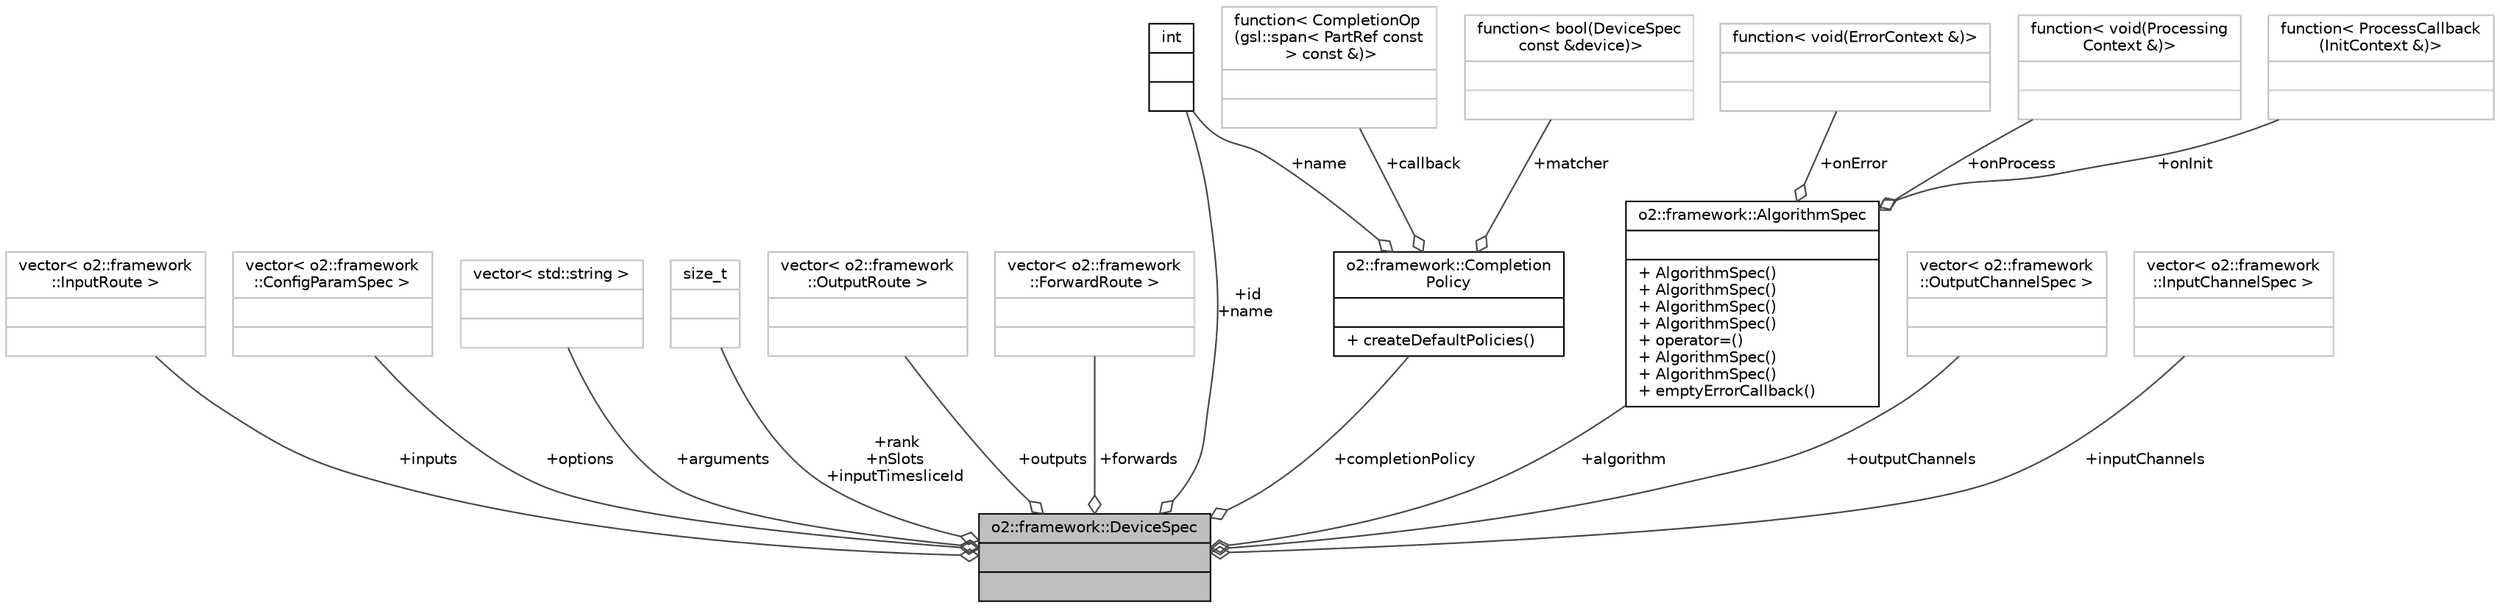 digraph "o2::framework::DeviceSpec"
{
 // INTERACTIVE_SVG=YES
  bgcolor="transparent";
  edge [fontname="Helvetica",fontsize="10",labelfontname="Helvetica",labelfontsize="10"];
  node [fontname="Helvetica",fontsize="10",shape=record];
  Node1 [label="{o2::framework::DeviceSpec\n||}",height=0.2,width=0.4,color="black", fillcolor="grey75", style="filled" fontcolor="black"];
  Node2 -> Node1 [color="grey25",fontsize="10",style="solid",label=" +inputs" ,arrowhead="odiamond",fontname="Helvetica"];
  Node2 [label="{vector\< o2::framework\l::InputRoute \>\n||}",height=0.2,width=0.4,color="grey75"];
  Node3 -> Node1 [color="grey25",fontsize="10",style="solid",label=" +options" ,arrowhead="odiamond",fontname="Helvetica"];
  Node3 [label="{vector\< o2::framework\l::ConfigParamSpec \>\n||}",height=0.2,width=0.4,color="grey75"];
  Node4 -> Node1 [color="grey25",fontsize="10",style="solid",label=" +arguments" ,arrowhead="odiamond",fontname="Helvetica"];
  Node4 [label="{vector\< std::string \>\n||}",height=0.2,width=0.4,color="grey75"];
  Node5 -> Node1 [color="grey25",fontsize="10",style="solid",label=" +rank\n+nSlots\n+inputTimesliceId" ,arrowhead="odiamond",fontname="Helvetica"];
  Node5 [label="{size_t\n||}",height=0.2,width=0.4,color="grey75"];
  Node6 -> Node1 [color="grey25",fontsize="10",style="solid",label=" +outputs" ,arrowhead="odiamond",fontname="Helvetica"];
  Node6 [label="{vector\< o2::framework\l::OutputRoute \>\n||}",height=0.2,width=0.4,color="grey75"];
  Node7 -> Node1 [color="grey25",fontsize="10",style="solid",label=" +forwards" ,arrowhead="odiamond",fontname="Helvetica"];
  Node7 [label="{vector\< o2::framework\l::ForwardRoute \>\n||}",height=0.2,width=0.4,color="grey75"];
  Node8 -> Node1 [color="grey25",fontsize="10",style="solid",label=" +id\n+name" ,arrowhead="odiamond",fontname="Helvetica"];
  Node8 [label="{int\n||}",height=0.2,width=0.4,color="black",URL="$d1/da0/classint.html"];
  Node9 -> Node1 [color="grey25",fontsize="10",style="solid",label=" +completionPolicy" ,arrowhead="odiamond",fontname="Helvetica"];
  Node9 [label="{o2::framework::Completion\lPolicy\n||+ createDefaultPolicies()\l}",height=0.2,width=0.4,color="black",URL="$d6/d43/structo2_1_1framework_1_1CompletionPolicy.html"];
  Node10 -> Node9 [color="grey25",fontsize="10",style="solid",label=" +callback" ,arrowhead="odiamond",fontname="Helvetica"];
  Node10 [label="{function\< CompletionOp\l(gsl::span\< PartRef const\l  \> const &)\>\n||}",height=0.2,width=0.4,color="grey75"];
  Node11 -> Node9 [color="grey25",fontsize="10",style="solid",label=" +matcher" ,arrowhead="odiamond",fontname="Helvetica"];
  Node11 [label="{function\< bool(DeviceSpec\l const &device)\>\n||}",height=0.2,width=0.4,color="grey75"];
  Node8 -> Node9 [color="grey25",fontsize="10",style="solid",label=" +name" ,arrowhead="odiamond",fontname="Helvetica"];
  Node12 -> Node1 [color="grey25",fontsize="10",style="solid",label=" +algorithm" ,arrowhead="odiamond",fontname="Helvetica"];
  Node12 [label="{o2::framework::AlgorithmSpec\n||+ AlgorithmSpec()\l+ AlgorithmSpec()\l+ AlgorithmSpec()\l+ AlgorithmSpec()\l+ operator=()\l+ AlgorithmSpec()\l+ AlgorithmSpec()\l+ emptyErrorCallback()\l}",height=0.2,width=0.4,color="black",URL="$d4/d5e/structo2_1_1framework_1_1AlgorithmSpec.html"];
  Node13 -> Node12 [color="grey25",fontsize="10",style="solid",label=" +onError" ,arrowhead="odiamond",fontname="Helvetica"];
  Node13 [label="{function\< void(ErrorContext &)\>\n||}",height=0.2,width=0.4,color="grey75"];
  Node14 -> Node12 [color="grey25",fontsize="10",style="solid",label=" +onProcess" ,arrowhead="odiamond",fontname="Helvetica"];
  Node14 [label="{function\< void(Processing\lContext &)\>\n||}",height=0.2,width=0.4,color="grey75"];
  Node15 -> Node12 [color="grey25",fontsize="10",style="solid",label=" +onInit" ,arrowhead="odiamond",fontname="Helvetica"];
  Node15 [label="{function\< ProcessCallback\l(InitContext &)\>\n||}",height=0.2,width=0.4,color="grey75"];
  Node16 -> Node1 [color="grey25",fontsize="10",style="solid",label=" +outputChannels" ,arrowhead="odiamond",fontname="Helvetica"];
  Node16 [label="{vector\< o2::framework\l::OutputChannelSpec \>\n||}",height=0.2,width=0.4,color="grey75"];
  Node17 -> Node1 [color="grey25",fontsize="10",style="solid",label=" +inputChannels" ,arrowhead="odiamond",fontname="Helvetica"];
  Node17 [label="{vector\< o2::framework\l::InputChannelSpec \>\n||}",height=0.2,width=0.4,color="grey75"];
}
